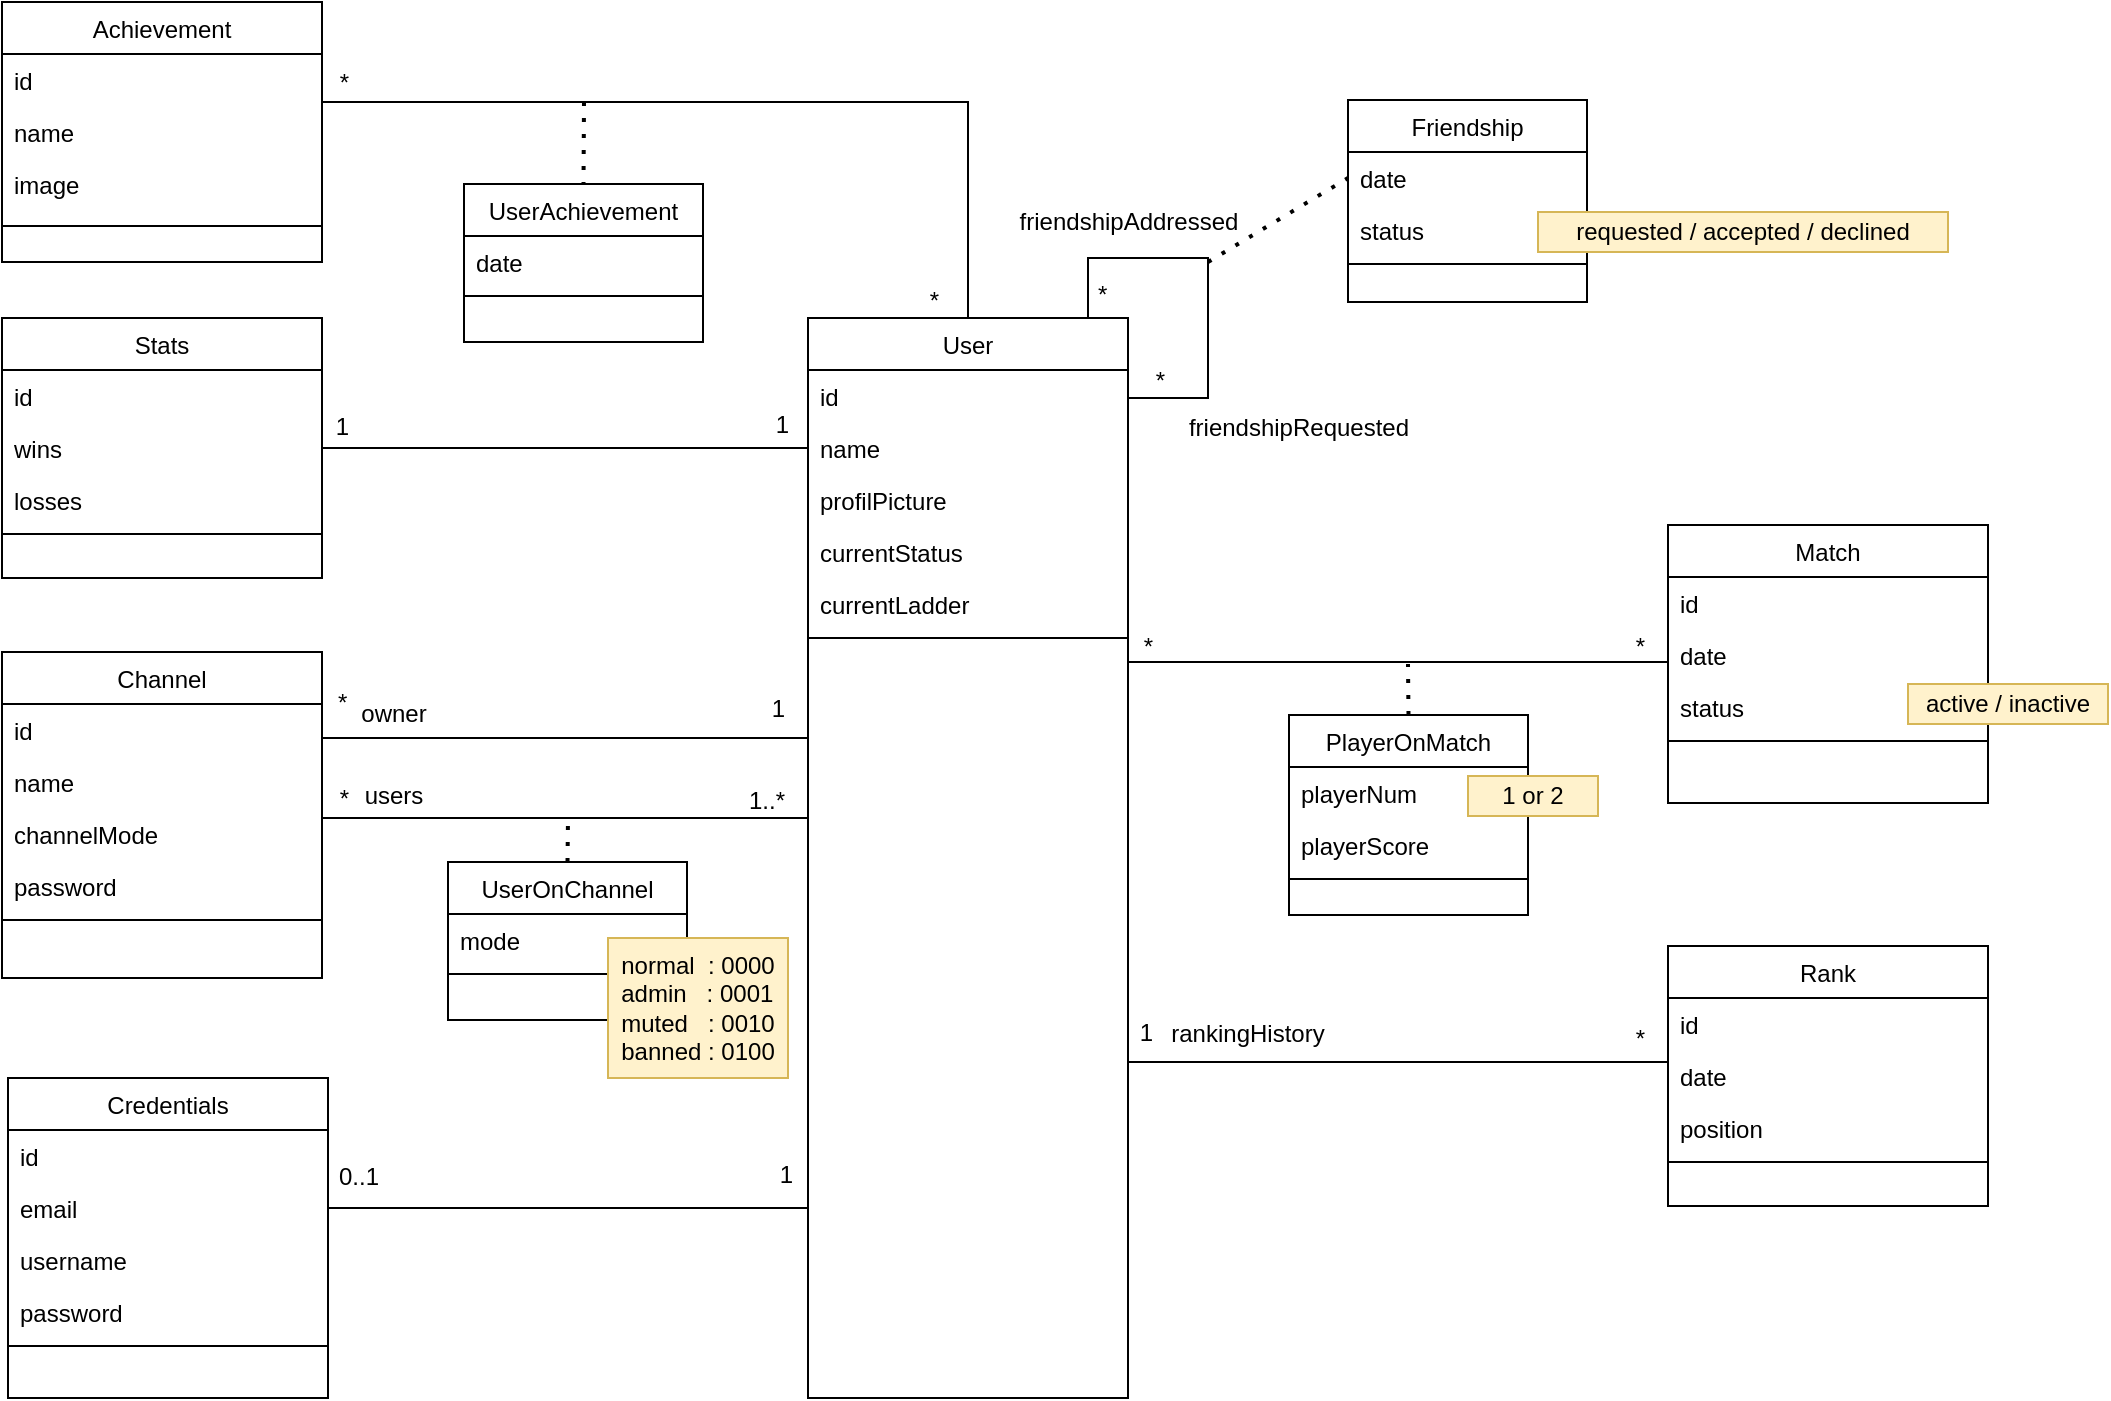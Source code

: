 <mxfile version="20.2.7" type="github">
  <diagram id="C5RBs43oDa-KdzZeNtuy" name="Page-1">
    <mxGraphModel dx="2302" dy="1142" grid="1" gridSize="10" guides="1" tooltips="1" connect="1" arrows="1" fold="1" page="1" pageScale="1" pageWidth="1169" pageHeight="827" math="0" shadow="0">
      <root>
        <mxCell id="WIyWlLk6GJQsqaUBKTNV-0" />
        <mxCell id="WIyWlLk6GJQsqaUBKTNV-1" parent="WIyWlLk6GJQsqaUBKTNV-0" />
        <mxCell id="qtpEczJSrRiRjrMIQRqh-89" value="User" style="swimlane;fontStyle=0;align=center;verticalAlign=top;childLayout=stackLayout;horizontal=1;startSize=26;horizontalStack=0;resizeParent=1;resizeLast=0;collapsible=1;marginBottom=0;rounded=0;shadow=0;strokeWidth=1;" parent="WIyWlLk6GJQsqaUBKTNV-1" vertex="1">
          <mxGeometry x="483" y="218" width="160" height="540" as="geometry">
            <mxRectangle x="230" y="140" width="160" height="26" as="alternateBounds" />
          </mxGeometry>
        </mxCell>
        <mxCell id="qtpEczJSrRiRjrMIQRqh-90" value="id" style="text;align=left;verticalAlign=top;spacingLeft=4;spacingRight=4;overflow=hidden;rotatable=0;points=[[0,0.5],[1,0.5]];portConstraint=eastwest;" parent="qtpEczJSrRiRjrMIQRqh-89" vertex="1">
          <mxGeometry y="26" width="160" height="26" as="geometry" />
        </mxCell>
        <mxCell id="qtpEczJSrRiRjrMIQRqh-91" value="name" style="text;align=left;verticalAlign=top;spacingLeft=4;spacingRight=4;overflow=hidden;rotatable=0;points=[[0,0.5],[1,0.5]];portConstraint=eastwest;rounded=0;shadow=0;html=0;" parent="qtpEczJSrRiRjrMIQRqh-89" vertex="1">
          <mxGeometry y="52" width="160" height="26" as="geometry" />
        </mxCell>
        <mxCell id="qtpEczJSrRiRjrMIQRqh-92" value="profilPicture" style="text;align=left;verticalAlign=top;spacingLeft=4;spacingRight=4;overflow=hidden;rotatable=0;points=[[0,0.5],[1,0.5]];portConstraint=eastwest;rounded=0;shadow=0;html=0;" parent="qtpEczJSrRiRjrMIQRqh-89" vertex="1">
          <mxGeometry y="78" width="160" height="26" as="geometry" />
        </mxCell>
        <mxCell id="qtpEczJSrRiRjrMIQRqh-93" value="currentStatus" style="text;align=left;verticalAlign=top;spacingLeft=4;spacingRight=4;overflow=hidden;rotatable=0;points=[[0,0.5],[1,0.5]];portConstraint=eastwest;rounded=0;shadow=0;html=0;" parent="qtpEczJSrRiRjrMIQRqh-89" vertex="1">
          <mxGeometry y="104" width="160" height="26" as="geometry" />
        </mxCell>
        <mxCell id="qtpEczJSrRiRjrMIQRqh-94" value="currentLadder" style="text;align=left;verticalAlign=top;spacingLeft=4;spacingRight=4;overflow=hidden;rotatable=0;points=[[0,0.5],[1,0.5]];portConstraint=eastwest;rounded=0;shadow=0;html=0;" parent="qtpEczJSrRiRjrMIQRqh-89" vertex="1">
          <mxGeometry y="130" width="160" height="26" as="geometry" />
        </mxCell>
        <mxCell id="qtpEczJSrRiRjrMIQRqh-95" value="" style="endArrow=none;shadow=0;strokeWidth=1;rounded=0;endFill=0;edgeStyle=orthogonalEdgeStyle;elbow=vertical;" parent="qtpEczJSrRiRjrMIQRqh-89" source="qtpEczJSrRiRjrMIQRqh-89" edge="1">
          <mxGeometry x="0.5" y="41" relative="1" as="geometry">
            <mxPoint x="90" y="252" as="sourcePoint" />
            <mxPoint x="160" y="60" as="targetPoint" />
            <mxPoint x="-40" y="32" as="offset" />
            <Array as="points">
              <mxPoint x="140" y="-30" />
              <mxPoint x="200" y="-30" />
              <mxPoint x="200" y="40" />
              <mxPoint x="160" y="40" />
            </Array>
          </mxGeometry>
        </mxCell>
        <mxCell id="qtpEczJSrRiRjrMIQRqh-96" value="*" style="resizable=0;align=left;verticalAlign=bottom;labelBackgroundColor=none;fontSize=12;" parent="qtpEczJSrRiRjrMIQRqh-95" connectable="0" vertex="1">
          <mxGeometry x="-1" relative="1" as="geometry">
            <mxPoint x="3" y="-3" as="offset" />
          </mxGeometry>
        </mxCell>
        <mxCell id="qtpEczJSrRiRjrMIQRqh-97" value="*" style="resizable=0;align=right;verticalAlign=bottom;labelBackgroundColor=none;fontSize=12;" parent="qtpEczJSrRiRjrMIQRqh-95" connectable="0" vertex="1">
          <mxGeometry x="1" relative="1" as="geometry">
            <mxPoint x="20" y="-20" as="offset" />
          </mxGeometry>
        </mxCell>
        <mxCell id="qtpEczJSrRiRjrMIQRqh-98" value="" style="line;html=1;strokeWidth=1;align=left;verticalAlign=middle;spacingTop=-1;spacingLeft=3;spacingRight=3;rotatable=0;labelPosition=right;points=[];portConstraint=eastwest;" parent="qtpEczJSrRiRjrMIQRqh-89" vertex="1">
          <mxGeometry y="156" width="160" height="8" as="geometry" />
        </mxCell>
        <mxCell id="qtpEczJSrRiRjrMIQRqh-99" value="Stats" style="swimlane;fontStyle=0;align=center;verticalAlign=top;childLayout=stackLayout;horizontal=1;startSize=26;horizontalStack=0;resizeParent=1;resizeLast=0;collapsible=1;marginBottom=0;rounded=0;shadow=0;strokeWidth=1;" parent="WIyWlLk6GJQsqaUBKTNV-1" vertex="1">
          <mxGeometry x="80" y="218" width="160" height="130" as="geometry">
            <mxRectangle x="550" y="210" width="160" height="26" as="alternateBounds" />
          </mxGeometry>
        </mxCell>
        <mxCell id="qtpEczJSrRiRjrMIQRqh-100" value="id" style="text;align=left;verticalAlign=top;spacingLeft=4;spacingRight=4;overflow=hidden;rotatable=0;points=[[0,0.5],[1,0.5]];portConstraint=eastwest;" parent="qtpEczJSrRiRjrMIQRqh-99" vertex="1">
          <mxGeometry y="26" width="160" height="26" as="geometry" />
        </mxCell>
        <mxCell id="qtpEczJSrRiRjrMIQRqh-101" value="wins" style="text;align=left;verticalAlign=top;spacingLeft=4;spacingRight=4;overflow=hidden;rotatable=0;points=[[0,0.5],[1,0.5]];portConstraint=eastwest;rounded=0;shadow=0;html=0;" parent="qtpEczJSrRiRjrMIQRqh-99" vertex="1">
          <mxGeometry y="52" width="160" height="26" as="geometry" />
        </mxCell>
        <mxCell id="qtpEczJSrRiRjrMIQRqh-102" value="losses" style="text;align=left;verticalAlign=top;spacingLeft=4;spacingRight=4;overflow=hidden;rotatable=0;points=[[0,0.5],[1,0.5]];portConstraint=eastwest;rounded=0;shadow=0;html=0;" parent="qtpEczJSrRiRjrMIQRqh-99" vertex="1">
          <mxGeometry y="78" width="160" height="26" as="geometry" />
        </mxCell>
        <mxCell id="qtpEczJSrRiRjrMIQRqh-103" value="" style="line;html=1;strokeWidth=1;align=left;verticalAlign=middle;spacingTop=-1;spacingLeft=3;spacingRight=3;rotatable=0;labelPosition=right;points=[];portConstraint=eastwest;" parent="qtpEczJSrRiRjrMIQRqh-99" vertex="1">
          <mxGeometry y="104" width="160" height="8" as="geometry" />
        </mxCell>
        <mxCell id="qtpEczJSrRiRjrMIQRqh-104" value="friendshipAddressed" style="text;html=1;strokeColor=none;fillColor=none;align=center;verticalAlign=middle;whiteSpace=wrap;rounded=0;" parent="WIyWlLk6GJQsqaUBKTNV-1" vertex="1">
          <mxGeometry x="585" y="155" width="117" height="30" as="geometry" />
        </mxCell>
        <mxCell id="qtpEczJSrRiRjrMIQRqh-105" value="Rank" style="swimlane;fontStyle=0;align=center;verticalAlign=top;childLayout=stackLayout;horizontal=1;startSize=26;horizontalStack=0;resizeParent=1;resizeLast=0;collapsible=1;marginBottom=0;rounded=0;shadow=0;strokeWidth=1;" parent="WIyWlLk6GJQsqaUBKTNV-1" vertex="1">
          <mxGeometry x="913" y="532" width="160" height="130" as="geometry">
            <mxRectangle x="550" y="210" width="160" height="26" as="alternateBounds" />
          </mxGeometry>
        </mxCell>
        <mxCell id="qtpEczJSrRiRjrMIQRqh-106" value="id" style="text;align=left;verticalAlign=top;spacingLeft=4;spacingRight=4;overflow=hidden;rotatable=0;points=[[0,0.5],[1,0.5]];portConstraint=eastwest;" parent="qtpEczJSrRiRjrMIQRqh-105" vertex="1">
          <mxGeometry y="26" width="160" height="26" as="geometry" />
        </mxCell>
        <mxCell id="qtpEczJSrRiRjrMIQRqh-107" value="date" style="text;align=left;verticalAlign=top;spacingLeft=4;spacingRight=4;overflow=hidden;rotatable=0;points=[[0,0.5],[1,0.5]];portConstraint=eastwest;rounded=0;shadow=0;html=0;" parent="qtpEczJSrRiRjrMIQRqh-105" vertex="1">
          <mxGeometry y="52" width="160" height="26" as="geometry" />
        </mxCell>
        <mxCell id="qtpEczJSrRiRjrMIQRqh-108" value="position" style="text;align=left;verticalAlign=top;spacingLeft=4;spacingRight=4;overflow=hidden;rotatable=0;points=[[0,0.5],[1,0.5]];portConstraint=eastwest;rounded=0;shadow=0;html=0;" parent="qtpEczJSrRiRjrMIQRqh-105" vertex="1">
          <mxGeometry y="78" width="160" height="26" as="geometry" />
        </mxCell>
        <mxCell id="qtpEczJSrRiRjrMIQRqh-109" value="" style="line;html=1;strokeWidth=1;align=left;verticalAlign=middle;spacingTop=-1;spacingLeft=3;spacingRight=3;rotatable=0;labelPosition=right;points=[];portConstraint=eastwest;" parent="qtpEczJSrRiRjrMIQRqh-105" vertex="1">
          <mxGeometry y="104" width="160" height="8" as="geometry" />
        </mxCell>
        <mxCell id="qtpEczJSrRiRjrMIQRqh-110" value="" style="endArrow=none;html=1;rounded=0;entryX=0;entryY=0.5;entryDx=0;entryDy=0;edgeStyle=orthogonalEdgeStyle;exitX=1;exitY=0.5;exitDx=0;exitDy=0;" parent="WIyWlLk6GJQsqaUBKTNV-1" source="qtpEczJSrRiRjrMIQRqh-89" target="qtpEczJSrRiRjrMIQRqh-106" edge="1">
          <mxGeometry width="50" height="50" relative="1" as="geometry">
            <mxPoint x="643" y="622" as="sourcePoint" />
            <mxPoint x="873" y="542" as="targetPoint" />
            <Array as="points">
              <mxPoint x="643" y="590" />
              <mxPoint x="913" y="590" />
            </Array>
          </mxGeometry>
        </mxCell>
        <mxCell id="qtpEczJSrRiRjrMIQRqh-111" value="*" style="resizable=0;align=right;verticalAlign=bottom;labelBackgroundColor=none;fontSize=12;" parent="WIyWlLk6GJQsqaUBKTNV-1" connectable="0" vertex="1">
          <mxGeometry x="903" y="587" as="geometry" />
        </mxCell>
        <mxCell id="qtpEczJSrRiRjrMIQRqh-112" value="1" style="resizable=0;align=right;verticalAlign=bottom;labelBackgroundColor=none;fontSize=12;" parent="WIyWlLk6GJQsqaUBKTNV-1" connectable="0" vertex="1">
          <mxGeometry x="657" y="584" as="geometry" />
        </mxCell>
        <mxCell id="qtpEczJSrRiRjrMIQRqh-113" value="rankingHistory" style="text;html=1;strokeColor=none;fillColor=none;align=center;verticalAlign=middle;whiteSpace=wrap;rounded=0;" parent="WIyWlLk6GJQsqaUBKTNV-1" vertex="1">
          <mxGeometry x="663" y="561" width="80" height="30" as="geometry" />
        </mxCell>
        <mxCell id="qtpEczJSrRiRjrMIQRqh-114" value="" style="endArrow=none;html=1;rounded=0;exitX=1;exitY=0.5;exitDx=0;exitDy=0;entryX=0;entryY=0.5;entryDx=0;entryDy=0;edgeStyle=orthogonalEdgeStyle;fillColor=#FF9999;" parent="WIyWlLk6GJQsqaUBKTNV-1" source="qtpEczJSrRiRjrMIQRqh-101" target="qtpEczJSrRiRjrMIQRqh-91" edge="1">
          <mxGeometry width="50" height="50" relative="1" as="geometry">
            <mxPoint x="603" y="438" as="sourcePoint" />
            <mxPoint x="653" y="388" as="targetPoint" />
          </mxGeometry>
        </mxCell>
        <mxCell id="qtpEczJSrRiRjrMIQRqh-115" value="1" style="resizable=0;align=right;verticalAlign=bottom;labelBackgroundColor=none;fontSize=12;" parent="WIyWlLk6GJQsqaUBKTNV-1" connectable="0" vertex="1">
          <mxGeometry x="255" y="281" as="geometry" />
        </mxCell>
        <mxCell id="qtpEczJSrRiRjrMIQRqh-116" value="1" style="resizable=0;align=right;verticalAlign=bottom;labelBackgroundColor=none;fontSize=12;" parent="WIyWlLk6GJQsqaUBKTNV-1" connectable="0" vertex="1">
          <mxGeometry x="481" y="263" as="geometry">
            <mxPoint x="-6" y="17" as="offset" />
          </mxGeometry>
        </mxCell>
        <mxCell id="qtpEczJSrRiRjrMIQRqh-117" value="Channel" style="swimlane;fontStyle=0;align=center;verticalAlign=top;childLayout=stackLayout;horizontal=1;startSize=26;horizontalStack=0;resizeParent=1;resizeLast=0;collapsible=1;marginBottom=0;rounded=0;shadow=0;strokeWidth=1;" parent="WIyWlLk6GJQsqaUBKTNV-1" vertex="1">
          <mxGeometry x="80" y="385" width="160" height="163" as="geometry">
            <mxRectangle x="550" y="210" width="160" height="26" as="alternateBounds" />
          </mxGeometry>
        </mxCell>
        <mxCell id="qtpEczJSrRiRjrMIQRqh-118" value="id" style="text;align=left;verticalAlign=top;spacingLeft=4;spacingRight=4;overflow=hidden;rotatable=0;points=[[0,0.5],[1,0.5]];portConstraint=eastwest;" parent="qtpEczJSrRiRjrMIQRqh-117" vertex="1">
          <mxGeometry y="26" width="160" height="26" as="geometry" />
        </mxCell>
        <mxCell id="qtpEczJSrRiRjrMIQRqh-119" value="name" style="text;align=left;verticalAlign=top;spacingLeft=4;spacingRight=4;overflow=hidden;rotatable=0;points=[[0,0.5],[1,0.5]];portConstraint=eastwest;rounded=0;shadow=0;html=0;" parent="qtpEczJSrRiRjrMIQRqh-117" vertex="1">
          <mxGeometry y="52" width="160" height="26" as="geometry" />
        </mxCell>
        <mxCell id="qtpEczJSrRiRjrMIQRqh-120" value="channelMode" style="text;align=left;verticalAlign=top;spacingLeft=4;spacingRight=4;overflow=hidden;rotatable=0;points=[[0,0.5],[1,0.5]];portConstraint=eastwest;rounded=0;shadow=0;html=0;" parent="qtpEczJSrRiRjrMIQRqh-117" vertex="1">
          <mxGeometry y="78" width="160" height="26" as="geometry" />
        </mxCell>
        <mxCell id="qtpEczJSrRiRjrMIQRqh-121" value="password" style="text;align=left;verticalAlign=top;spacingLeft=4;spacingRight=4;overflow=hidden;rotatable=0;points=[[0,0.5],[1,0.5]];portConstraint=eastwest;rounded=0;shadow=0;html=0;" parent="qtpEczJSrRiRjrMIQRqh-117" vertex="1">
          <mxGeometry y="104" width="160" height="26" as="geometry" />
        </mxCell>
        <mxCell id="qtpEczJSrRiRjrMIQRqh-122" value="" style="line;html=1;strokeWidth=1;align=left;verticalAlign=middle;spacingTop=-1;spacingLeft=3;spacingRight=3;rotatable=0;labelPosition=right;points=[];portConstraint=eastwest;" parent="qtpEczJSrRiRjrMIQRqh-117" vertex="1">
          <mxGeometry y="130" width="160" height="8" as="geometry" />
        </mxCell>
        <mxCell id="qtpEczJSrRiRjrMIQRqh-123" value="" style="endArrow=none;html=1;rounded=0;exitX=1;exitY=0.5;exitDx=0;exitDy=0;entryX=0;entryY=0.75;entryDx=0;entryDy=0;edgeStyle=orthogonalEdgeStyle;" parent="WIyWlLk6GJQsqaUBKTNV-1" source="qtpEczJSrRiRjrMIQRqh-118" target="qtpEczJSrRiRjrMIQRqh-89" edge="1">
          <mxGeometry width="50" height="50" relative="1" as="geometry">
            <mxPoint x="603" y="438" as="sourcePoint" />
            <mxPoint x="483" y="424" as="targetPoint" />
            <Array as="points">
              <mxPoint x="240" y="428" />
              <mxPoint x="483" y="428" />
            </Array>
          </mxGeometry>
        </mxCell>
        <mxCell id="qtpEczJSrRiRjrMIQRqh-124" value="1" style="resizable=0;align=right;verticalAlign=bottom;labelBackgroundColor=none;fontSize=12;" parent="WIyWlLk6GJQsqaUBKTNV-1" connectable="0" vertex="1">
          <mxGeometry x="491" y="273" as="geometry">
            <mxPoint x="-18" y="149" as="offset" />
          </mxGeometry>
        </mxCell>
        <mxCell id="qtpEczJSrRiRjrMIQRqh-125" value="*" style="resizable=0;align=left;verticalAlign=bottom;labelBackgroundColor=none;fontSize=12;" parent="WIyWlLk6GJQsqaUBKTNV-1" connectable="0" vertex="1">
          <mxGeometry x="246" y="419" as="geometry" />
        </mxCell>
        <mxCell id="qtpEczJSrRiRjrMIQRqh-126" value="owner" style="text;html=1;strokeColor=none;fillColor=none;align=center;verticalAlign=middle;whiteSpace=wrap;rounded=0;" parent="WIyWlLk6GJQsqaUBKTNV-1" vertex="1">
          <mxGeometry x="246" y="401" width="60" height="30" as="geometry" />
        </mxCell>
        <mxCell id="qtpEczJSrRiRjrMIQRqh-127" value="" style="endArrow=none;html=1;rounded=0;exitX=1;exitY=0.5;exitDx=0;exitDy=0;entryX=0;entryY=0.75;entryDx=0;entryDy=0;edgeStyle=orthogonalEdgeStyle;" parent="WIyWlLk6GJQsqaUBKTNV-1" source="qtpEczJSrRiRjrMIQRqh-119" target="qtpEczJSrRiRjrMIQRqh-89" edge="1">
          <mxGeometry width="50" height="50" relative="1" as="geometry">
            <mxPoint x="603" y="438" as="sourcePoint" />
            <mxPoint x="653" y="388" as="targetPoint" />
            <Array as="points">
              <mxPoint x="240" y="468" />
              <mxPoint x="483" y="468" />
            </Array>
          </mxGeometry>
        </mxCell>
        <mxCell id="qtpEczJSrRiRjrMIQRqh-128" value="users" style="text;html=1;strokeColor=none;fillColor=none;align=center;verticalAlign=middle;whiteSpace=wrap;rounded=0;" parent="WIyWlLk6GJQsqaUBKTNV-1" vertex="1">
          <mxGeometry x="246" y="442" width="60" height="30" as="geometry" />
        </mxCell>
        <mxCell id="qtpEczJSrRiRjrMIQRqh-129" value="1..*" style="resizable=0;align=right;verticalAlign=bottom;labelBackgroundColor=none;fontSize=12;" parent="WIyWlLk6GJQsqaUBKTNV-1" connectable="0" vertex="1">
          <mxGeometry x="473" y="468" as="geometry" />
        </mxCell>
        <mxCell id="qtpEczJSrRiRjrMIQRqh-130" value="*" style="resizable=0;align=right;verticalAlign=bottom;labelBackgroundColor=none;fontSize=12;" parent="WIyWlLk6GJQsqaUBKTNV-1" connectable="0" vertex="1">
          <mxGeometry x="255" y="467" as="geometry" />
        </mxCell>
        <mxCell id="qtpEczJSrRiRjrMIQRqh-131" value="" style="endArrow=none;dashed=1;html=1;dashPattern=1 3;strokeWidth=2;rounded=0;fillColor=#FF9999;exitX=0.5;exitY=0;exitDx=0;exitDy=0;" parent="WIyWlLk6GJQsqaUBKTNV-1" source="qtpEczJSrRiRjrMIQRqh-156" edge="1">
          <mxGeometry width="50" height="50" relative="1" as="geometry">
            <mxPoint x="363" y="488" as="sourcePoint" />
            <mxPoint x="363" y="468" as="targetPoint" />
          </mxGeometry>
        </mxCell>
        <mxCell id="qtpEczJSrRiRjrMIQRqh-132" value="friendshipRequested" style="text;html=1;strokeColor=none;fillColor=none;align=center;verticalAlign=middle;whiteSpace=wrap;rounded=0;" parent="WIyWlLk6GJQsqaUBKTNV-1" vertex="1">
          <mxGeometry x="670" y="258" width="117" height="30" as="geometry" />
        </mxCell>
        <mxCell id="qtpEczJSrRiRjrMIQRqh-133" value="Credentials" style="swimlane;fontStyle=0;align=center;verticalAlign=top;childLayout=stackLayout;horizontal=1;startSize=26;horizontalStack=0;resizeParent=1;resizeLast=0;collapsible=1;marginBottom=0;rounded=0;shadow=0;strokeWidth=1;" parent="WIyWlLk6GJQsqaUBKTNV-1" vertex="1">
          <mxGeometry x="83" y="598" width="160" height="160" as="geometry">
            <mxRectangle x="550" y="210" width="160" height="26" as="alternateBounds" />
          </mxGeometry>
        </mxCell>
        <mxCell id="qtpEczJSrRiRjrMIQRqh-134" value="id" style="text;align=left;verticalAlign=top;spacingLeft=4;spacingRight=4;overflow=hidden;rotatable=0;points=[[0,0.5],[1,0.5]];portConstraint=eastwest;" parent="qtpEczJSrRiRjrMIQRqh-133" vertex="1">
          <mxGeometry y="26" width="160" height="26" as="geometry" />
        </mxCell>
        <mxCell id="qtpEczJSrRiRjrMIQRqh-135" value="email" style="text;align=left;verticalAlign=top;spacingLeft=4;spacingRight=4;overflow=hidden;rotatable=0;points=[[0,0.5],[1,0.5]];portConstraint=eastwest;rounded=0;shadow=0;html=0;" parent="qtpEczJSrRiRjrMIQRqh-133" vertex="1">
          <mxGeometry y="52" width="160" height="26" as="geometry" />
        </mxCell>
        <mxCell id="qtpEczJSrRiRjrMIQRqh-136" value="username" style="text;align=left;verticalAlign=top;spacingLeft=4;spacingRight=4;overflow=hidden;rotatable=0;points=[[0,0.5],[1,0.5]];portConstraint=eastwest;rounded=0;shadow=0;html=0;" parent="qtpEczJSrRiRjrMIQRqh-133" vertex="1">
          <mxGeometry y="78" width="160" height="26" as="geometry" />
        </mxCell>
        <mxCell id="qtpEczJSrRiRjrMIQRqh-137" value="password" style="text;align=left;verticalAlign=top;spacingLeft=4;spacingRight=4;overflow=hidden;rotatable=0;points=[[0,0.5],[1,0.5]];portConstraint=eastwest;rounded=0;shadow=0;html=0;" parent="qtpEczJSrRiRjrMIQRqh-133" vertex="1">
          <mxGeometry y="104" width="160" height="26" as="geometry" />
        </mxCell>
        <mxCell id="qtpEczJSrRiRjrMIQRqh-138" value="" style="line;html=1;strokeWidth=1;align=left;verticalAlign=middle;spacingTop=-1;spacingLeft=3;spacingRight=3;rotatable=0;labelPosition=right;points=[];portConstraint=eastwest;" parent="qtpEczJSrRiRjrMIQRqh-133" vertex="1">
          <mxGeometry y="130" width="160" height="8" as="geometry" />
        </mxCell>
        <mxCell id="qtpEczJSrRiRjrMIQRqh-139" value="" style="endArrow=none;html=1;rounded=0;strokeColor=#000000;fillColor=#FF9999;exitX=1;exitY=0.5;exitDx=0;exitDy=0;entryX=0;entryY=0.75;entryDx=0;entryDy=0;edgeStyle=orthogonalEdgeStyle;" parent="WIyWlLk6GJQsqaUBKTNV-1" source="qtpEczJSrRiRjrMIQRqh-135" target="qtpEczJSrRiRjrMIQRqh-89" edge="1">
          <mxGeometry width="50" height="50" relative="1" as="geometry">
            <mxPoint x="423" y="568" as="sourcePoint" />
            <mxPoint x="483" y="663" as="targetPoint" />
            <Array as="points">
              <mxPoint x="483" y="663" />
            </Array>
          </mxGeometry>
        </mxCell>
        <mxCell id="qtpEczJSrRiRjrMIQRqh-140" value="0..1" style="resizable=0;align=right;verticalAlign=bottom;labelBackgroundColor=none;fontSize=12;" parent="WIyWlLk6GJQsqaUBKTNV-1" connectable="0" vertex="1">
          <mxGeometry x="270" y="656" as="geometry" />
        </mxCell>
        <mxCell id="qtpEczJSrRiRjrMIQRqh-141" value="1" style="resizable=0;align=right;verticalAlign=bottom;labelBackgroundColor=none;fontSize=12;" parent="WIyWlLk6GJQsqaUBKTNV-1" connectable="0" vertex="1">
          <mxGeometry x="483" y="638" as="geometry">
            <mxPoint x="-6" y="17" as="offset" />
          </mxGeometry>
        </mxCell>
        <mxCell id="qtpEczJSrRiRjrMIQRqh-142" value="Match" style="swimlane;fontStyle=0;align=center;verticalAlign=top;childLayout=stackLayout;horizontal=1;startSize=26;horizontalStack=0;resizeParent=1;resizeLast=0;collapsible=1;marginBottom=0;rounded=0;shadow=0;strokeWidth=1;" parent="WIyWlLk6GJQsqaUBKTNV-1" vertex="1">
          <mxGeometry x="913" y="321.5" width="160" height="139" as="geometry">
            <mxRectangle x="550" y="210" width="160" height="26" as="alternateBounds" />
          </mxGeometry>
        </mxCell>
        <mxCell id="qtpEczJSrRiRjrMIQRqh-143" value="id" style="text;align=left;verticalAlign=top;spacingLeft=4;spacingRight=4;overflow=hidden;rotatable=0;points=[[0,0.5],[1,0.5]];portConstraint=eastwest;" parent="qtpEczJSrRiRjrMIQRqh-142" vertex="1">
          <mxGeometry y="26" width="160" height="26" as="geometry" />
        </mxCell>
        <mxCell id="qtpEczJSrRiRjrMIQRqh-144" value="date" style="text;align=left;verticalAlign=top;spacingLeft=4;spacingRight=4;overflow=hidden;rotatable=0;points=[[0,0.5],[1,0.5]];portConstraint=eastwest;" parent="qtpEczJSrRiRjrMIQRqh-142" vertex="1">
          <mxGeometry y="52" width="160" height="26" as="geometry" />
        </mxCell>
        <mxCell id="qtpEczJSrRiRjrMIQRqh-145" value="status" style="text;align=left;verticalAlign=top;spacingLeft=4;spacingRight=4;overflow=hidden;rotatable=0;points=[[0,0.5],[1,0.5]];portConstraint=eastwest;" parent="qtpEczJSrRiRjrMIQRqh-142" vertex="1">
          <mxGeometry y="78" width="160" height="26" as="geometry" />
        </mxCell>
        <mxCell id="qtpEczJSrRiRjrMIQRqh-146" value="" style="line;html=1;strokeWidth=1;align=left;verticalAlign=middle;spacingTop=-1;spacingLeft=3;spacingRight=3;rotatable=0;labelPosition=right;points=[];portConstraint=eastwest;" parent="qtpEczJSrRiRjrMIQRqh-142" vertex="1">
          <mxGeometry y="104" width="160" height="8" as="geometry" />
        </mxCell>
        <mxCell id="qtpEczJSrRiRjrMIQRqh-147" value="" style="endArrow=none;html=1;rounded=0;strokeColor=#000000;fillColor=#FF9999;entryX=0;entryY=0.5;entryDx=0;entryDy=0;edgeStyle=orthogonalEdgeStyle;exitX=1;exitY=0.5;exitDx=0;exitDy=0;" parent="WIyWlLk6GJQsqaUBKTNV-1" source="qtpEczJSrRiRjrMIQRqh-89" edge="1">
          <mxGeometry width="50" height="50" relative="1" as="geometry">
            <mxPoint x="643" y="438" as="sourcePoint" />
            <mxPoint x="913" y="390" as="targetPoint" />
            <Array as="points">
              <mxPoint x="643" y="390" />
            </Array>
          </mxGeometry>
        </mxCell>
        <mxCell id="qtpEczJSrRiRjrMIQRqh-148" value="*" style="resizable=0;align=right;verticalAlign=bottom;labelBackgroundColor=none;fontSize=12;" parent="WIyWlLk6GJQsqaUBKTNV-1" connectable="0" vertex="1">
          <mxGeometry x="903" y="391" as="geometry" />
        </mxCell>
        <mxCell id="qtpEczJSrRiRjrMIQRqh-149" value="*" style="resizable=0;align=right;verticalAlign=bottom;labelBackgroundColor=none;fontSize=12;" parent="WIyWlLk6GJQsqaUBKTNV-1" connectable="0" vertex="1">
          <mxGeometry x="657" y="391" as="geometry" />
        </mxCell>
        <mxCell id="qtpEczJSrRiRjrMIQRqh-150" value="" style="endArrow=none;dashed=1;html=1;dashPattern=1 3;strokeWidth=2;rounded=0;fillColor=#FF9999;exitX=0.5;exitY=0;exitDx=0;exitDy=0;" parent="WIyWlLk6GJQsqaUBKTNV-1" source="qtpEczJSrRiRjrMIQRqh-151" edge="1">
          <mxGeometry width="50" height="50" relative="1" as="geometry">
            <mxPoint x="783" y="411" as="sourcePoint" />
            <mxPoint x="783" y="391" as="targetPoint" />
          </mxGeometry>
        </mxCell>
        <mxCell id="qtpEczJSrRiRjrMIQRqh-151" value="PlayerOnMatch" style="swimlane;fontStyle=0;align=center;verticalAlign=top;childLayout=stackLayout;horizontal=1;startSize=26;horizontalStack=0;resizeParent=1;resizeLast=0;collapsible=1;marginBottom=0;rounded=0;shadow=0;strokeWidth=1;" parent="WIyWlLk6GJQsqaUBKTNV-1" vertex="1">
          <mxGeometry x="723.5" y="416.5" width="119.5" height="100" as="geometry">
            <mxRectangle x="700.5" y="358.5" width="160" height="26" as="alternateBounds" />
          </mxGeometry>
        </mxCell>
        <mxCell id="qtpEczJSrRiRjrMIQRqh-152" value="playerNum" style="text;align=left;verticalAlign=top;spacingLeft=4;spacingRight=4;overflow=hidden;rotatable=0;points=[[0,0.5],[1,0.5]];portConstraint=eastwest;" parent="qtpEczJSrRiRjrMIQRqh-151" vertex="1">
          <mxGeometry y="26" width="119.5" height="26" as="geometry" />
        </mxCell>
        <mxCell id="qtpEczJSrRiRjrMIQRqh-153" value="playerScore" style="text;align=left;verticalAlign=top;spacingLeft=4;spacingRight=4;overflow=hidden;rotatable=0;points=[[0,0.5],[1,0.5]];portConstraint=eastwest;rounded=0;shadow=0;html=0;" parent="qtpEczJSrRiRjrMIQRqh-151" vertex="1">
          <mxGeometry y="52" width="119.5" height="26" as="geometry" />
        </mxCell>
        <mxCell id="qtpEczJSrRiRjrMIQRqh-154" value="" style="line;html=1;strokeWidth=1;align=left;verticalAlign=middle;spacingTop=-1;spacingLeft=3;spacingRight=3;rotatable=0;labelPosition=right;points=[];portConstraint=eastwest;" parent="qtpEczJSrRiRjrMIQRqh-151" vertex="1">
          <mxGeometry y="78" width="119.5" height="8" as="geometry" />
        </mxCell>
        <mxCell id="qtpEczJSrRiRjrMIQRqh-155" value="&lt;div style=&quot;text-align: left;&quot;&gt;&lt;span style=&quot;background-color: initial;&quot;&gt;1 or 2&lt;br&gt;&lt;/span&gt;&lt;/div&gt;" style="text;html=1;strokeColor=#d6b656;fillColor=#fff2cc;align=center;verticalAlign=middle;whiteSpace=wrap;rounded=0;" parent="WIyWlLk6GJQsqaUBKTNV-1" vertex="1">
          <mxGeometry x="813" y="447" width="65" height="20" as="geometry" />
        </mxCell>
        <mxCell id="qtpEczJSrRiRjrMIQRqh-156" value="UserOnChannel" style="swimlane;fontStyle=0;align=center;verticalAlign=top;childLayout=stackLayout;horizontal=1;startSize=26;horizontalStack=0;resizeParent=1;resizeLast=0;collapsible=1;marginBottom=0;rounded=0;shadow=0;strokeWidth=1;" parent="WIyWlLk6GJQsqaUBKTNV-1" vertex="1">
          <mxGeometry x="303" y="490" width="119.5" height="79" as="geometry">
            <mxRectangle x="700.5" y="358.5" width="160" height="26" as="alternateBounds" />
          </mxGeometry>
        </mxCell>
        <mxCell id="qtpEczJSrRiRjrMIQRqh-157" value="mode" style="text;align=left;verticalAlign=top;spacingLeft=4;spacingRight=4;overflow=hidden;rotatable=0;points=[[0,0.5],[1,0.5]];portConstraint=eastwest;" parent="qtpEczJSrRiRjrMIQRqh-156" vertex="1">
          <mxGeometry y="26" width="119.5" height="26" as="geometry" />
        </mxCell>
        <mxCell id="qtpEczJSrRiRjrMIQRqh-158" value="" style="line;html=1;strokeWidth=1;align=left;verticalAlign=middle;spacingTop=-1;spacingLeft=3;spacingRight=3;rotatable=0;labelPosition=right;points=[];portConstraint=eastwest;" parent="qtpEczJSrRiRjrMIQRqh-156" vertex="1">
          <mxGeometry y="52" width="119.5" height="8" as="geometry" />
        </mxCell>
        <mxCell id="qtpEczJSrRiRjrMIQRqh-159" value="&lt;div style=&quot;text-align: left;&quot;&gt;&lt;span style=&quot;background-color: initial;&quot;&gt;normal&amp;nbsp; : 0000&lt;/span&gt;&lt;/div&gt;&lt;div style=&quot;text-align: left;&quot;&gt;&lt;span style=&quot;background-color: initial;&quot;&gt;admin&amp;nbsp; &amp;nbsp;: 0001&lt;/span&gt;&lt;/div&gt;&lt;div style=&quot;text-align: left;&quot;&gt;&lt;span style=&quot;background-color: initial;&quot;&gt;muted&amp;nbsp; &amp;nbsp;: 0010&lt;/span&gt;&lt;/div&gt;&lt;div style=&quot;text-align: left;&quot;&gt;&lt;span style=&quot;background-color: initial;&quot;&gt;banned : 0100&lt;/span&gt;&lt;/div&gt;" style="text;html=1;strokeColor=#d6b656;fillColor=#fff2cc;align=center;verticalAlign=middle;whiteSpace=wrap;rounded=0;" parent="WIyWlLk6GJQsqaUBKTNV-1" vertex="1">
          <mxGeometry x="383" y="528" width="90" height="70" as="geometry" />
        </mxCell>
        <mxCell id="qtpEczJSrRiRjrMIQRqh-160" value="&lt;div style=&quot;text-align: left;&quot;&gt;&lt;span style=&quot;background-color: initial;&quot;&gt;active / inactive&lt;br&gt;&lt;/span&gt;&lt;/div&gt;" style="text;html=1;strokeColor=#d6b656;fillColor=#fff2cc;align=center;verticalAlign=middle;whiteSpace=wrap;rounded=0;" parent="WIyWlLk6GJQsqaUBKTNV-1" vertex="1">
          <mxGeometry x="1033" y="401" width="100" height="20" as="geometry" />
        </mxCell>
        <mxCell id="qtpEczJSrRiRjrMIQRqh-161" value="Achievement" style="swimlane;fontStyle=0;align=center;verticalAlign=top;childLayout=stackLayout;horizontal=1;startSize=26;horizontalStack=0;resizeParent=1;resizeLast=0;collapsible=1;marginBottom=0;rounded=0;shadow=0;strokeWidth=1;" parent="WIyWlLk6GJQsqaUBKTNV-1" vertex="1">
          <mxGeometry x="80" y="60" width="160" height="130" as="geometry">
            <mxRectangle x="550" y="210" width="160" height="26" as="alternateBounds" />
          </mxGeometry>
        </mxCell>
        <mxCell id="qtpEczJSrRiRjrMIQRqh-162" value="id" style="text;align=left;verticalAlign=top;spacingLeft=4;spacingRight=4;overflow=hidden;rotatable=0;points=[[0,0.5],[1,0.5]];portConstraint=eastwest;" parent="qtpEczJSrRiRjrMIQRqh-161" vertex="1">
          <mxGeometry y="26" width="160" height="26" as="geometry" />
        </mxCell>
        <mxCell id="qtpEczJSrRiRjrMIQRqh-163" value="name" style="text;align=left;verticalAlign=top;spacingLeft=4;spacingRight=4;overflow=hidden;rotatable=0;points=[[0,0.5],[1,0.5]];portConstraint=eastwest;rounded=0;shadow=0;html=0;" parent="qtpEczJSrRiRjrMIQRqh-161" vertex="1">
          <mxGeometry y="52" width="160" height="26" as="geometry" />
        </mxCell>
        <mxCell id="bGSXrS0JBbVkulDImWl9-0" value="image" style="text;align=left;verticalAlign=top;spacingLeft=4;spacingRight=4;overflow=hidden;rotatable=0;points=[[0,0.5],[1,0.5]];portConstraint=eastwest;rounded=0;shadow=0;html=0;" vertex="1" parent="qtpEczJSrRiRjrMIQRqh-161">
          <mxGeometry y="78" width="160" height="26" as="geometry" />
        </mxCell>
        <mxCell id="qtpEczJSrRiRjrMIQRqh-164" value="" style="line;html=1;strokeWidth=1;align=left;verticalAlign=middle;spacingTop=-1;spacingLeft=3;spacingRight=3;rotatable=0;labelPosition=right;points=[];portConstraint=eastwest;" parent="qtpEczJSrRiRjrMIQRqh-161" vertex="1">
          <mxGeometry y="104" width="160" height="16" as="geometry" />
        </mxCell>
        <mxCell id="qtpEczJSrRiRjrMIQRqh-165" value="" style="endArrow=none;html=1;rounded=0;strokeColor=#000000;fillColor=#FF9999;entryX=1;entryY=0.5;entryDx=0;entryDy=0;exitX=0.5;exitY=0;exitDx=0;exitDy=0;edgeStyle=orthogonalEdgeStyle;" parent="WIyWlLk6GJQsqaUBKTNV-1" source="qtpEczJSrRiRjrMIQRqh-89" target="qtpEczJSrRiRjrMIQRqh-162" edge="1">
          <mxGeometry width="50" height="50" relative="1" as="geometry">
            <mxPoint x="363" y="538" as="sourcePoint" />
            <mxPoint x="413" y="488" as="targetPoint" />
            <Array as="points">
              <mxPoint x="563" y="110" />
              <mxPoint x="240" y="110" />
            </Array>
          </mxGeometry>
        </mxCell>
        <mxCell id="qtpEczJSrRiRjrMIQRqh-166" value="*" style="resizable=0;align=right;verticalAlign=bottom;labelBackgroundColor=none;fontSize=12;" parent="WIyWlLk6GJQsqaUBKTNV-1" connectable="0" vertex="1">
          <mxGeometry x="255" y="109" as="geometry" />
        </mxCell>
        <mxCell id="qtpEczJSrRiRjrMIQRqh-167" value="*" style="resizable=0;align=right;verticalAlign=bottom;labelBackgroundColor=none;fontSize=12;" parent="WIyWlLk6GJQsqaUBKTNV-1" connectable="0" vertex="1">
          <mxGeometry x="550" y="218" as="geometry" />
        </mxCell>
        <mxCell id="qtpEczJSrRiRjrMIQRqh-168" value="UserAchievement" style="swimlane;fontStyle=0;align=center;verticalAlign=top;childLayout=stackLayout;horizontal=1;startSize=26;horizontalStack=0;resizeParent=1;resizeLast=0;collapsible=1;marginBottom=0;rounded=0;shadow=0;strokeWidth=1;" parent="WIyWlLk6GJQsqaUBKTNV-1" vertex="1">
          <mxGeometry x="311" y="151" width="119.5" height="79" as="geometry">
            <mxRectangle x="700.5" y="358.5" width="160" height="26" as="alternateBounds" />
          </mxGeometry>
        </mxCell>
        <mxCell id="qtpEczJSrRiRjrMIQRqh-169" value="date" style="text;align=left;verticalAlign=top;spacingLeft=4;spacingRight=4;overflow=hidden;rotatable=0;points=[[0,0.5],[1,0.5]];portConstraint=eastwest;" parent="qtpEczJSrRiRjrMIQRqh-168" vertex="1">
          <mxGeometry y="26" width="119.5" height="26" as="geometry" />
        </mxCell>
        <mxCell id="qtpEczJSrRiRjrMIQRqh-170" value="" style="line;html=1;strokeWidth=1;align=left;verticalAlign=middle;spacingTop=-1;spacingLeft=3;spacingRight=3;rotatable=0;labelPosition=right;points=[];portConstraint=eastwest;" parent="qtpEczJSrRiRjrMIQRqh-168" vertex="1">
          <mxGeometry y="52" width="119.5" height="8" as="geometry" />
        </mxCell>
        <mxCell id="qtpEczJSrRiRjrMIQRqh-171" value="" style="endArrow=none;dashed=1;html=1;dashPattern=1 3;strokeWidth=2;rounded=0;fillColor=#FF9999;entryX=0.5;entryY=0;entryDx=0;entryDy=0;" parent="WIyWlLk6GJQsqaUBKTNV-1" target="qtpEczJSrRiRjrMIQRqh-168" edge="1">
          <mxGeometry width="50" height="50" relative="1" as="geometry">
            <mxPoint x="371" y="110" as="sourcePoint" />
            <mxPoint x="411" y="410" as="targetPoint" />
          </mxGeometry>
        </mxCell>
        <mxCell id="qtpEczJSrRiRjrMIQRqh-172" value="Friendship" style="swimlane;fontStyle=0;align=center;verticalAlign=top;childLayout=stackLayout;horizontal=1;startSize=26;horizontalStack=0;resizeParent=1;resizeLast=0;collapsible=1;marginBottom=0;rounded=0;shadow=0;strokeWidth=1;" parent="WIyWlLk6GJQsqaUBKTNV-1" vertex="1">
          <mxGeometry x="753" y="109" width="119.5" height="101" as="geometry">
            <mxRectangle x="700.5" y="358.5" width="160" height="26" as="alternateBounds" />
          </mxGeometry>
        </mxCell>
        <mxCell id="qtpEczJSrRiRjrMIQRqh-173" value="date" style="text;align=left;verticalAlign=top;spacingLeft=4;spacingRight=4;overflow=hidden;rotatable=0;points=[[0,0.5],[1,0.5]];portConstraint=eastwest;" parent="qtpEczJSrRiRjrMIQRqh-172" vertex="1">
          <mxGeometry y="26" width="119.5" height="26" as="geometry" />
        </mxCell>
        <mxCell id="qtpEczJSrRiRjrMIQRqh-174" value="status" style="text;align=left;verticalAlign=top;spacingLeft=4;spacingRight=4;overflow=hidden;rotatable=0;points=[[0,0.5],[1,0.5]];portConstraint=eastwest;" parent="qtpEczJSrRiRjrMIQRqh-172" vertex="1">
          <mxGeometry y="52" width="119.5" height="26" as="geometry" />
        </mxCell>
        <mxCell id="qtpEczJSrRiRjrMIQRqh-175" value="" style="line;html=1;strokeWidth=1;align=left;verticalAlign=middle;spacingTop=-1;spacingLeft=3;spacingRight=3;rotatable=0;labelPosition=right;points=[];portConstraint=eastwest;" parent="qtpEczJSrRiRjrMIQRqh-172" vertex="1">
          <mxGeometry y="78" width="119.5" height="8" as="geometry" />
        </mxCell>
        <mxCell id="qtpEczJSrRiRjrMIQRqh-176" value="" style="endArrow=none;dashed=1;html=1;dashPattern=1 3;strokeWidth=2;rounded=0;fillColor=#FF9999;entryX=0;entryY=0.5;entryDx=0;entryDy=0;" parent="WIyWlLk6GJQsqaUBKTNV-1" target="qtpEczJSrRiRjrMIQRqh-173" edge="1">
          <mxGeometry width="50" height="50" relative="1" as="geometry">
            <mxPoint x="683" y="190" as="sourcePoint" />
            <mxPoint x="283" y="200" as="targetPoint" />
          </mxGeometry>
        </mxCell>
        <mxCell id="qtpEczJSrRiRjrMIQRqh-177" value="&lt;div style=&quot;text-align: left;&quot;&gt;&lt;span style=&quot;background-color: initial;&quot;&gt;requested / accepted / declined&lt;/span&gt;&lt;/div&gt;" style="text;html=1;strokeColor=#d6b656;fillColor=#fff2cc;align=center;verticalAlign=middle;whiteSpace=wrap;rounded=0;" parent="WIyWlLk6GJQsqaUBKTNV-1" vertex="1">
          <mxGeometry x="848" y="165" width="205" height="20" as="geometry" />
        </mxCell>
      </root>
    </mxGraphModel>
  </diagram>
</mxfile>
